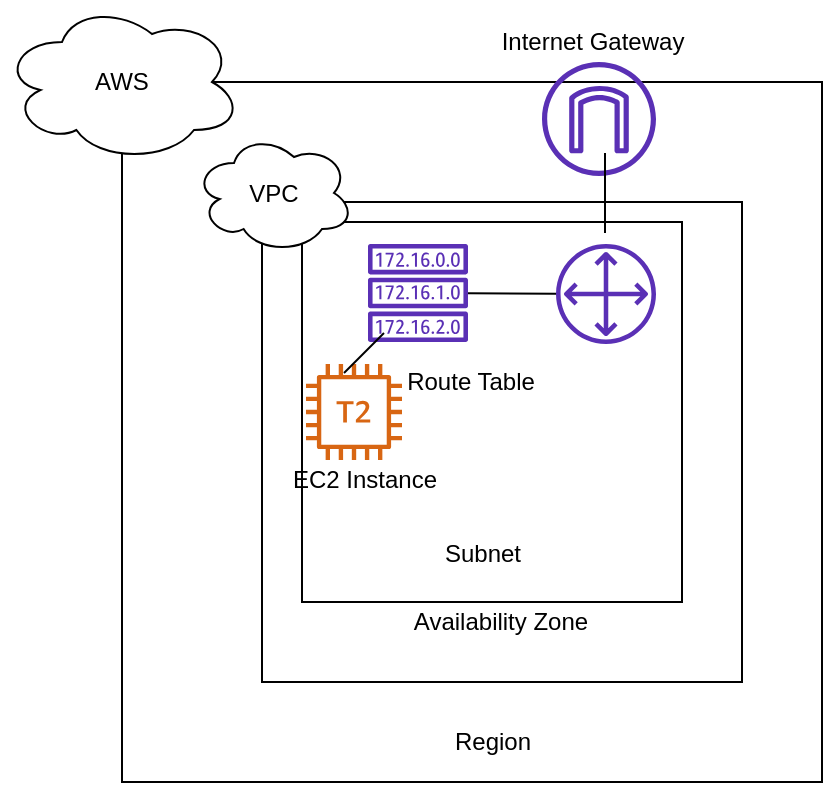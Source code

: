 <mxfile version="12.3.8" type="github" pages="1"><diagram id="Ht1M8jgEwFfnCIfOTk4-" name="Page-1"><mxGraphModel dx="830" dy="1291" grid="1" gridSize="10" guides="1" tooltips="1" connect="1" arrows="1" fold="1" page="1" pageScale="1" pageWidth="1169" pageHeight="827" math="0" shadow="0"><root><mxCell id="0"/><mxCell id="1" parent="0"/><mxCell id="1cJBUfhHm4KoIk8Nlin2-2" value="" style="whiteSpace=wrap;html=1;aspect=fixed;" vertex="1" parent="1"><mxGeometry x="110" y="-660" width="350" height="350" as="geometry"/></mxCell><mxCell id="1cJBUfhHm4KoIk8Nlin2-5" value="" style="whiteSpace=wrap;html=1;aspect=fixed;" vertex="1" parent="1"><mxGeometry x="180" y="-600" width="240" height="240" as="geometry"/></mxCell><mxCell id="1cJBUfhHm4KoIk8Nlin2-8" value="Availability Zone" style="text;html=1;align=center;verticalAlign=middle;resizable=0;points=[];;autosize=1;" vertex="1" parent="1"><mxGeometry x="248.5" y="-400" width="100" height="20" as="geometry"/></mxCell><mxCell id="1cJBUfhHm4KoIk8Nlin2-16" value="Internet Gateway" style="text;html=1;align=center;verticalAlign=middle;resizable=0;points=[];;autosize=1;" vertex="1" parent="1"><mxGeometry x="290" y="-690" width="110" height="20" as="geometry"/></mxCell><mxCell id="1cJBUfhHm4KoIk8Nlin2-17" value="Region" style="text;html=1;align=center;verticalAlign=middle;resizable=0;points=[];;autosize=1;" vertex="1" parent="1"><mxGeometry x="270" y="-340" width="50" height="20" as="geometry"/></mxCell><mxCell id="1cJBUfhHm4KoIk8Nlin2-1" value="AWS" style="ellipse;shape=cloud;whiteSpace=wrap;html=1;" vertex="1" parent="1"><mxGeometry x="50" y="-700" width="120" height="80" as="geometry"/></mxCell><mxCell id="1cJBUfhHm4KoIk8Nlin2-18" value="" style="endArrow=none;html=1;" edge="1" parent="1"><mxGeometry width="50" height="50" relative="1" as="geometry"><mxPoint x="220" y="-490" as="sourcePoint"/><mxPoint x="260" y="-530" as="targetPoint"/></mxGeometry></mxCell><mxCell id="1cJBUfhHm4KoIk8Nlin2-20" value="" style="whiteSpace=wrap;html=1;aspect=fixed;" vertex="1" parent="1"><mxGeometry x="200" y="-590" width="190" height="190" as="geometry"/></mxCell><mxCell id="1cJBUfhHm4KoIk8Nlin2-10" value="" style="outlineConnect=0;fontColor=#232F3E;gradientColor=none;fillColor=#5A30B5;strokeColor=none;dashed=0;verticalLabelPosition=bottom;verticalAlign=top;align=center;html=1;fontSize=12;fontStyle=0;aspect=fixed;pointerEvents=1;shape=mxgraph.aws4.route_table;" vertex="1" parent="1"><mxGeometry x="232.5" y="-579" width="51" height="49" as="geometry"/></mxCell><mxCell id="1cJBUfhHm4KoIk8Nlin2-9" value="" style="endArrow=none;html=1;" edge="1" parent="1" source="1cJBUfhHm4KoIk8Nlin2-10" target="1cJBUfhHm4KoIk8Nlin2-7"><mxGeometry width="50" height="50" relative="1" as="geometry"><mxPoint x="210" y="-540" as="sourcePoint"/><mxPoint x="260" y="-590" as="targetPoint"/></mxGeometry></mxCell><mxCell id="1cJBUfhHm4KoIk8Nlin2-6" value="" style="outlineConnect=0;fontColor=#232F3E;gradientColor=none;fillColor=#D86613;strokeColor=none;dashed=0;verticalLabelPosition=bottom;verticalAlign=top;align=center;html=1;fontSize=12;fontStyle=0;aspect=fixed;pointerEvents=1;shape=mxgraph.aws4.t2_instance;" vertex="1" parent="1"><mxGeometry x="202" y="-519" width="48" height="48" as="geometry"/></mxCell><mxCell id="1cJBUfhHm4KoIk8Nlin2-14" value="EC2 Instance" style="text;html=1;align=center;verticalAlign=middle;resizable=0;points=[];;autosize=1;" vertex="1" parent="1"><mxGeometry x="186" y="-471" width="90" height="20" as="geometry"/></mxCell><mxCell id="1cJBUfhHm4KoIk8Nlin2-15" value="Route Table" style="text;html=1;align=center;verticalAlign=middle;resizable=0;points=[];;autosize=1;" vertex="1" parent="1"><mxGeometry x="243.5" y="-520" width="80" height="20" as="geometry"/></mxCell><mxCell id="1cJBUfhHm4KoIk8Nlin2-7" value="" style="outlineConnect=0;fontColor=#232F3E;gradientColor=none;fillColor=#5A30B5;strokeColor=none;dashed=0;verticalLabelPosition=bottom;verticalAlign=top;align=center;html=1;fontSize=12;fontStyle=0;aspect=fixed;pointerEvents=1;shape=mxgraph.aws4.customer_gateway;" vertex="1" parent="1"><mxGeometry x="327" y="-579" width="50" height="50" as="geometry"/></mxCell><mxCell id="1cJBUfhHm4KoIk8Nlin2-21" value="" style="endArrow=none;html=1;" edge="1" parent="1"><mxGeometry width="50" height="50" relative="1" as="geometry"><mxPoint x="221" y="-514.5" as="sourcePoint"/><mxPoint x="241" y="-534.5" as="targetPoint"/></mxGeometry></mxCell><mxCell id="1cJBUfhHm4KoIk8Nlin2-4" value="VPC" style="ellipse;shape=cloud;whiteSpace=wrap;html=1;" vertex="1" parent="1"><mxGeometry x="146" y="-634.5" width="80" height="60" as="geometry"/></mxCell><mxCell id="1cJBUfhHm4KoIk8Nlin2-24" value="Subnet" style="text;html=1;align=center;verticalAlign=middle;resizable=0;points=[];;autosize=1;" vertex="1" parent="1"><mxGeometry x="265" y="-434.5" width="50" height="20" as="geometry"/></mxCell><mxCell id="1cJBUfhHm4KoIk8Nlin2-13" value="" style="outlineConnect=0;fontColor=#232F3E;gradientColor=none;fillColor=#5A30B5;strokeColor=none;dashed=0;verticalLabelPosition=bottom;verticalAlign=top;align=center;html=1;fontSize=12;fontStyle=0;aspect=fixed;pointerEvents=1;shape=mxgraph.aws4.internet_gateway;" vertex="1" parent="1"><mxGeometry x="320" y="-670" width="57" height="57" as="geometry"/></mxCell><mxCell id="1cJBUfhHm4KoIk8Nlin2-25" value="" style="endArrow=none;html=1;" edge="1" parent="1"><mxGeometry width="50" height="50" relative="1" as="geometry"><mxPoint x="351.5" y="-584.5" as="sourcePoint"/><mxPoint x="351.5" y="-624.5" as="targetPoint"/></mxGeometry></mxCell></root></mxGraphModel></diagram></mxfile>